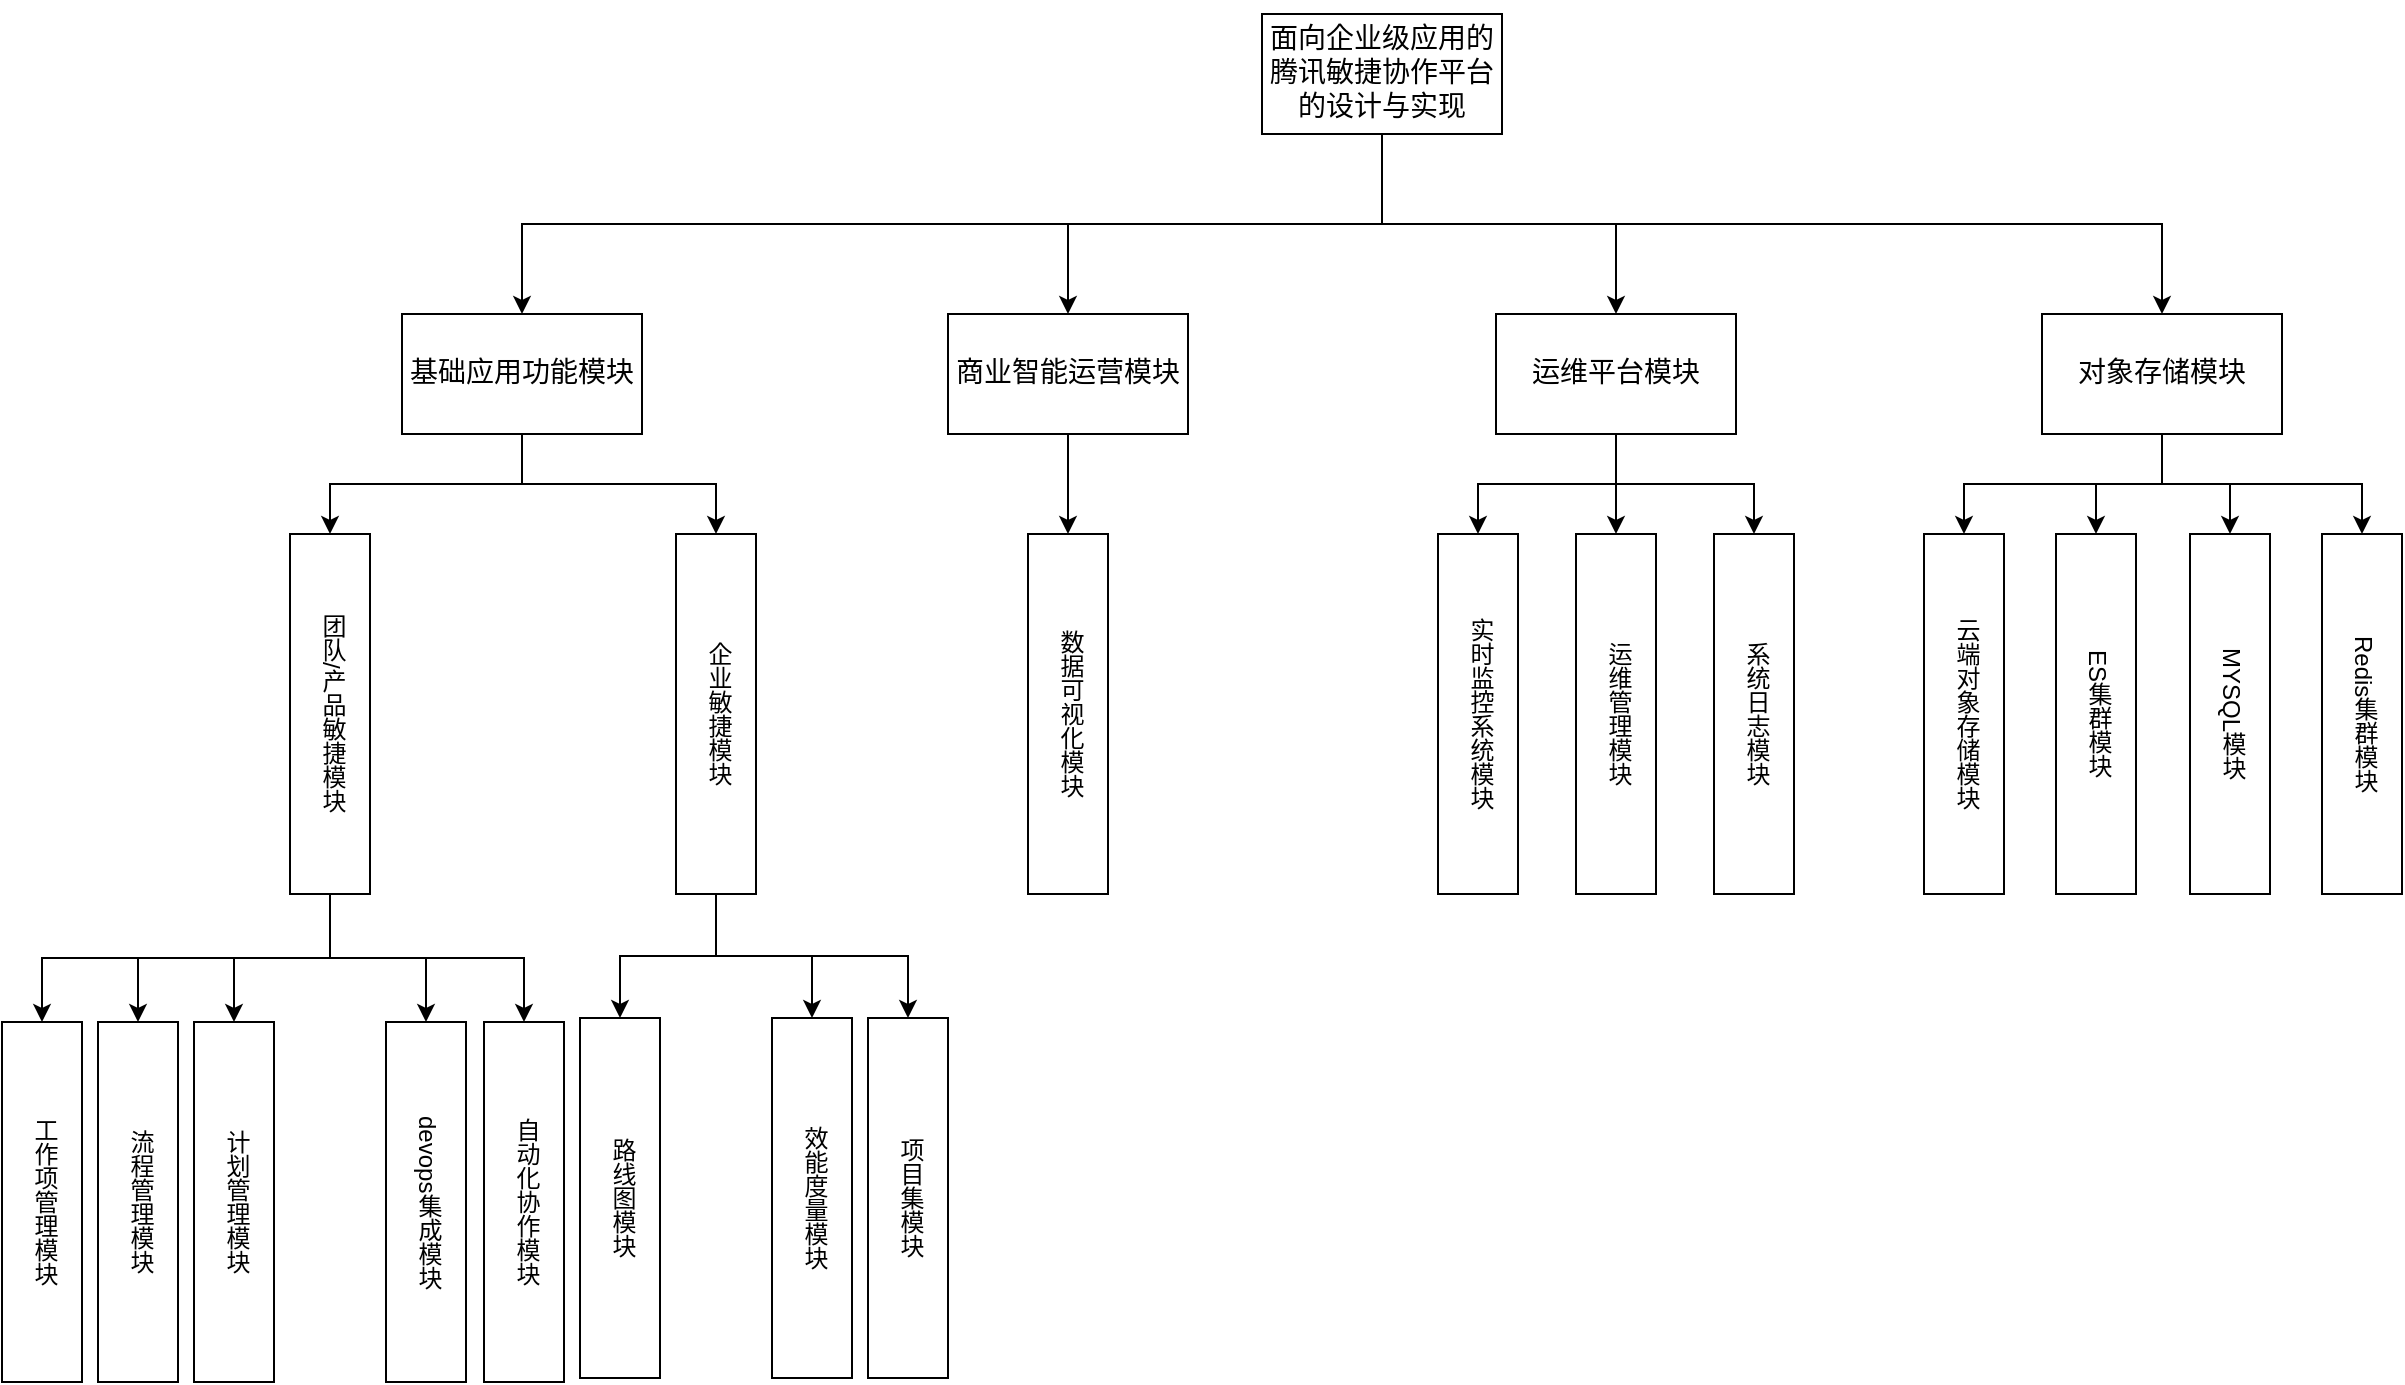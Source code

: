<mxfile version="26.0.11">
  <diagram name="Page-1" id="64zSRsmpCtbbm_WttbOE">
    <mxGraphModel dx="1706" dy="425" grid="0" gridSize="10" guides="1" tooltips="1" connect="1" arrows="1" fold="1" page="0" pageScale="1" pageWidth="850" pageHeight="1100" math="0" shadow="0">
      <root>
        <mxCell id="0" />
        <mxCell id="1" parent="0" />
        <mxCell id="7xRdXNiMv8axmPZANaU4-1" style="edgeStyle=orthogonalEdgeStyle;rounded=0;orthogonalLoop=1;jettySize=auto;html=1;exitX=0.5;exitY=1;exitDx=0;exitDy=0;" parent="1" source="7xRdXNiMv8axmPZANaU4-6" target="7xRdXNiMv8axmPZANaU4-9" edge="1">
          <mxGeometry relative="1" as="geometry" />
        </mxCell>
        <mxCell id="7xRdXNiMv8axmPZANaU4-2" style="edgeStyle=orthogonalEdgeStyle;rounded=0;orthogonalLoop=1;jettySize=auto;html=1;exitX=0.5;exitY=1;exitDx=0;exitDy=0;entryX=0.5;entryY=0;entryDx=0;entryDy=0;" parent="1" source="7xRdXNiMv8axmPZANaU4-6" target="yiRCPFlLoWV72xK7HXJl-2" edge="1">
          <mxGeometry relative="1" as="geometry">
            <mxPoint x="650" y="580" as="targetPoint" />
          </mxGeometry>
        </mxCell>
        <mxCell id="7xRdXNiMv8axmPZANaU4-3" style="edgeStyle=orthogonalEdgeStyle;rounded=0;orthogonalLoop=1;jettySize=auto;html=1;exitX=0.5;exitY=1;exitDx=0;exitDy=0;entryX=0.5;entryY=0;entryDx=0;entryDy=0;" parent="1" source="7xRdXNiMv8axmPZANaU4-6" target="yiRCPFlLoWV72xK7HXJl-1" edge="1">
          <mxGeometry relative="1" as="geometry">
            <mxPoint x="820" y="580" as="targetPoint" />
          </mxGeometry>
        </mxCell>
        <mxCell id="7xRdXNiMv8axmPZANaU4-4" style="edgeStyle=orthogonalEdgeStyle;rounded=0;orthogonalLoop=1;jettySize=auto;html=1;exitX=0.5;exitY=1;exitDx=0;exitDy=0;" parent="1" source="7xRdXNiMv8axmPZANaU4-6" target="7xRdXNiMv8axmPZANaU4-10" edge="1">
          <mxGeometry relative="1" as="geometry" />
        </mxCell>
        <mxCell id="7xRdXNiMv8axmPZANaU4-6" value="&lt;p class=&quot;MsoNormal&quot;&gt;&lt;span style=&quot;mso-spacerun:&#39;yes&#39;;font-family:宋体;mso-bidi-font-family:&#39;Times New Roman&#39;;&#xa;mso-bidi-font-weight:bold;font-size:10.5pt;mso-font-kerning:1.0pt;&quot;&gt;&lt;font face=&quot;宋体&quot;&gt;面向企业级应用的腾讯敏捷协作平台的设计与实现&lt;/font&gt;&lt;/span&gt;&lt;/p&gt;" style="rounded=0;whiteSpace=wrap;html=1;" parent="1" vertex="1">
          <mxGeometry x="430" y="430" width="120" height="60" as="geometry" />
        </mxCell>
        <mxCell id="MPn8QvkwX-wL_JmnHgCd-4" style="edgeStyle=orthogonalEdgeStyle;rounded=0;orthogonalLoop=1;jettySize=auto;html=1;exitX=0.5;exitY=1;exitDx=0;exitDy=0;entryX=0.5;entryY=0;entryDx=0;entryDy=0;" edge="1" parent="1" source="7xRdXNiMv8axmPZANaU4-9" target="yiRCPFlLoWV72xK7HXJl-5">
          <mxGeometry relative="1" as="geometry" />
        </mxCell>
        <mxCell id="MPn8QvkwX-wL_JmnHgCd-6" style="edgeStyle=orthogonalEdgeStyle;rounded=0;orthogonalLoop=1;jettySize=auto;html=1;exitX=0.5;exitY=1;exitDx=0;exitDy=0;entryX=0.5;entryY=0;entryDx=0;entryDy=0;" edge="1" parent="1" source="7xRdXNiMv8axmPZANaU4-9" target="yiRCPFlLoWV72xK7HXJl-7">
          <mxGeometry relative="1" as="geometry" />
        </mxCell>
        <mxCell id="7xRdXNiMv8axmPZANaU4-9" value="&lt;p class=&quot;MsoNormal&quot;&gt;&lt;font face=&quot;宋体&quot;&gt;&lt;span style=&quot;font-size: 14px;&quot;&gt;基础应用功能模块&lt;/span&gt;&lt;/font&gt;&lt;/p&gt;" style="rounded=0;whiteSpace=wrap;html=1;spacing=2;" parent="1" vertex="1">
          <mxGeometry y="580" width="120" height="60" as="geometry" />
        </mxCell>
        <mxCell id="MPn8QvkwX-wL_JmnHgCd-23" style="edgeStyle=orthogonalEdgeStyle;rounded=0;orthogonalLoop=1;jettySize=auto;html=1;exitX=0.5;exitY=1;exitDx=0;exitDy=0;entryX=0.5;entryY=0;entryDx=0;entryDy=0;" edge="1" parent="1" source="7xRdXNiMv8axmPZANaU4-10" target="MPn8QvkwX-wL_JmnHgCd-22">
          <mxGeometry relative="1" as="geometry" />
        </mxCell>
        <mxCell id="7xRdXNiMv8axmPZANaU4-10" value="&lt;p class=&quot;MsoNormal&quot;&gt;&lt;font face=&quot;宋体&quot;&gt;&lt;span style=&quot;font-size: 14px;&quot;&gt;商业智能运营模块&lt;/span&gt;&lt;/font&gt;&lt;/p&gt;" style="rounded=0;whiteSpace=wrap;html=1;spacing=2;" parent="1" vertex="1">
          <mxGeometry x="273" y="580" width="120" height="60" as="geometry" />
        </mxCell>
        <mxCell id="MPn8QvkwX-wL_JmnHgCd-15" style="edgeStyle=orthogonalEdgeStyle;rounded=0;orthogonalLoop=1;jettySize=auto;html=1;exitX=0.5;exitY=1;exitDx=0;exitDy=0;entryX=0.5;entryY=0;entryDx=0;entryDy=0;" edge="1" parent="1" source="yiRCPFlLoWV72xK7HXJl-1" target="yiRCPFlLoWV72xK7HXJl-16">
          <mxGeometry relative="1" as="geometry" />
        </mxCell>
        <mxCell id="MPn8QvkwX-wL_JmnHgCd-16" style="edgeStyle=orthogonalEdgeStyle;rounded=0;orthogonalLoop=1;jettySize=auto;html=1;exitX=0.5;exitY=1;exitDx=0;exitDy=0;entryX=0.5;entryY=0;entryDx=0;entryDy=0;" edge="1" parent="1" source="yiRCPFlLoWV72xK7HXJl-1" target="MPn8QvkwX-wL_JmnHgCd-1">
          <mxGeometry relative="1" as="geometry" />
        </mxCell>
        <mxCell id="MPn8QvkwX-wL_JmnHgCd-17" style="edgeStyle=orthogonalEdgeStyle;rounded=0;orthogonalLoop=1;jettySize=auto;html=1;exitX=0.5;exitY=1;exitDx=0;exitDy=0;entryX=0.5;entryY=0;entryDx=0;entryDy=0;" edge="1" parent="1" source="yiRCPFlLoWV72xK7HXJl-1" target="MPn8QvkwX-wL_JmnHgCd-2">
          <mxGeometry relative="1" as="geometry" />
        </mxCell>
        <mxCell id="MPn8QvkwX-wL_JmnHgCd-18" style="edgeStyle=orthogonalEdgeStyle;rounded=0;orthogonalLoop=1;jettySize=auto;html=1;exitX=0.5;exitY=1;exitDx=0;exitDy=0;entryX=0.5;entryY=0;entryDx=0;entryDy=0;" edge="1" parent="1" source="yiRCPFlLoWV72xK7HXJl-1" target="MPn8QvkwX-wL_JmnHgCd-3">
          <mxGeometry relative="1" as="geometry" />
        </mxCell>
        <mxCell id="yiRCPFlLoWV72xK7HXJl-1" value="&lt;p class=&quot;MsoNormal&quot;&gt;&lt;span style=&quot;mso-spacerun:&#39;yes&#39;;font-family:宋体;mso-bidi-font-family:&#39;Times New Roman&#39;;&lt;br/&gt;mso-bidi-font-weight:bold;font-size:10.5pt;mso-font-kerning:1.0pt;&quot;&gt;&lt;font face=&quot;宋体&quot;&gt;对象存储模块&lt;/font&gt;&lt;/span&gt;&lt;/p&gt;" style="rounded=0;whiteSpace=wrap;html=1;spacing=2;" parent="1" vertex="1">
          <mxGeometry x="820" y="580" width="120" height="60" as="geometry" />
        </mxCell>
        <mxCell id="MPn8QvkwX-wL_JmnHgCd-19" style="edgeStyle=orthogonalEdgeStyle;rounded=0;orthogonalLoop=1;jettySize=auto;html=1;exitX=0.5;exitY=1;exitDx=0;exitDy=0;" edge="1" parent="1" source="yiRCPFlLoWV72xK7HXJl-2" target="yiRCPFlLoWV72xK7HXJl-17">
          <mxGeometry relative="1" as="geometry" />
        </mxCell>
        <mxCell id="MPn8QvkwX-wL_JmnHgCd-20" style="edgeStyle=orthogonalEdgeStyle;rounded=0;orthogonalLoop=1;jettySize=auto;html=1;exitX=0.5;exitY=1;exitDx=0;exitDy=0;entryX=0.5;entryY=0;entryDx=0;entryDy=0;" edge="1" parent="1" source="yiRCPFlLoWV72xK7HXJl-2" target="yiRCPFlLoWV72xK7HXJl-18">
          <mxGeometry relative="1" as="geometry" />
        </mxCell>
        <mxCell id="MPn8QvkwX-wL_JmnHgCd-21" style="edgeStyle=orthogonalEdgeStyle;rounded=0;orthogonalLoop=1;jettySize=auto;html=1;exitX=0.5;exitY=1;exitDx=0;exitDy=0;entryX=0.5;entryY=0;entryDx=0;entryDy=0;" edge="1" parent="1" source="yiRCPFlLoWV72xK7HXJl-2" target="yiRCPFlLoWV72xK7HXJl-19">
          <mxGeometry relative="1" as="geometry" />
        </mxCell>
        <mxCell id="yiRCPFlLoWV72xK7HXJl-2" value="&lt;p class=&quot;MsoNormal&quot;&gt;&lt;span style=&quot;mso-spacerun:&#39;yes&#39;;font-family:宋体;mso-bidi-font-family:&#39;Times New Roman&#39;;&lt;br/&gt;mso-bidi-font-weight:bold;font-size:10.5pt;mso-font-kerning:1.0pt;&quot;&gt;&lt;font face=&quot;宋体&quot;&gt;运维平台模块&lt;/font&gt;&lt;/span&gt;&lt;/p&gt;" style="rounded=0;whiteSpace=wrap;html=1;spacing=2;" parent="1" vertex="1">
          <mxGeometry x="547" y="580" width="120" height="60" as="geometry" />
        </mxCell>
        <mxCell id="MPn8QvkwX-wL_JmnHgCd-7" style="edgeStyle=orthogonalEdgeStyle;rounded=0;orthogonalLoop=1;jettySize=auto;html=1;exitX=0.5;exitY=1;exitDx=0;exitDy=0;entryX=0.5;entryY=0;entryDx=0;entryDy=0;" edge="1" parent="1" source="yiRCPFlLoWV72xK7HXJl-5" target="yiRCPFlLoWV72xK7HXJl-8">
          <mxGeometry relative="1" as="geometry" />
        </mxCell>
        <mxCell id="MPn8QvkwX-wL_JmnHgCd-8" style="edgeStyle=orthogonalEdgeStyle;rounded=0;orthogonalLoop=1;jettySize=auto;html=1;exitX=0.5;exitY=1;exitDx=0;exitDy=0;" edge="1" parent="1" source="yiRCPFlLoWV72xK7HXJl-5" target="yiRCPFlLoWV72xK7HXJl-9">
          <mxGeometry relative="1" as="geometry" />
        </mxCell>
        <mxCell id="MPn8QvkwX-wL_JmnHgCd-9" style="edgeStyle=orthogonalEdgeStyle;rounded=0;orthogonalLoop=1;jettySize=auto;html=1;exitX=0.5;exitY=1;exitDx=0;exitDy=0;entryX=0.5;entryY=0;entryDx=0;entryDy=0;" edge="1" parent="1" source="yiRCPFlLoWV72xK7HXJl-5" target="yiRCPFlLoWV72xK7HXJl-10">
          <mxGeometry relative="1" as="geometry" />
        </mxCell>
        <mxCell id="MPn8QvkwX-wL_JmnHgCd-10" style="edgeStyle=orthogonalEdgeStyle;rounded=0;orthogonalLoop=1;jettySize=auto;html=1;exitX=0.5;exitY=1;exitDx=0;exitDy=0;entryX=0.5;entryY=0;entryDx=0;entryDy=0;" edge="1" parent="1" source="yiRCPFlLoWV72xK7HXJl-5" target="yiRCPFlLoWV72xK7HXJl-14">
          <mxGeometry relative="1" as="geometry" />
        </mxCell>
        <mxCell id="MPn8QvkwX-wL_JmnHgCd-11" style="edgeStyle=orthogonalEdgeStyle;rounded=0;orthogonalLoop=1;jettySize=auto;html=1;exitX=0.5;exitY=1;exitDx=0;exitDy=0;entryX=0.5;entryY=0;entryDx=0;entryDy=0;" edge="1" parent="1" source="yiRCPFlLoWV72xK7HXJl-5" target="yiRCPFlLoWV72xK7HXJl-15">
          <mxGeometry relative="1" as="geometry" />
        </mxCell>
        <mxCell id="yiRCPFlLoWV72xK7HXJl-5" value="团队/产品敏捷模块" style="rounded=0;whiteSpace=wrap;html=1;textDirection=vertical-rl;" parent="1" vertex="1">
          <mxGeometry x="-56" y="690" width="40" height="180" as="geometry" />
        </mxCell>
        <mxCell id="MPn8QvkwX-wL_JmnHgCd-12" style="edgeStyle=orthogonalEdgeStyle;rounded=0;orthogonalLoop=1;jettySize=auto;html=1;exitX=0.5;exitY=1;exitDx=0;exitDy=0;entryX=0.5;entryY=0;entryDx=0;entryDy=0;" edge="1" parent="1" source="yiRCPFlLoWV72xK7HXJl-7" target="yiRCPFlLoWV72xK7HXJl-11">
          <mxGeometry relative="1" as="geometry" />
        </mxCell>
        <mxCell id="MPn8QvkwX-wL_JmnHgCd-13" style="edgeStyle=orthogonalEdgeStyle;rounded=0;orthogonalLoop=1;jettySize=auto;html=1;exitX=0.5;exitY=1;exitDx=0;exitDy=0;entryX=0.5;entryY=0;entryDx=0;entryDy=0;" edge="1" parent="1" source="yiRCPFlLoWV72xK7HXJl-7" target="yiRCPFlLoWV72xK7HXJl-12">
          <mxGeometry relative="1" as="geometry" />
        </mxCell>
        <mxCell id="MPn8QvkwX-wL_JmnHgCd-14" style="edgeStyle=orthogonalEdgeStyle;rounded=0;orthogonalLoop=1;jettySize=auto;html=1;exitX=0.5;exitY=1;exitDx=0;exitDy=0;entryX=0.5;entryY=0;entryDx=0;entryDy=0;" edge="1" parent="1" source="yiRCPFlLoWV72xK7HXJl-7" target="yiRCPFlLoWV72xK7HXJl-13">
          <mxGeometry relative="1" as="geometry" />
        </mxCell>
        <mxCell id="yiRCPFlLoWV72xK7HXJl-7" value="企业敏捷模块" style="rounded=0;whiteSpace=wrap;html=1;textDirection=vertical-rl;" parent="1" vertex="1">
          <mxGeometry x="137" y="690" width="40" height="180" as="geometry" />
        </mxCell>
        <mxCell id="yiRCPFlLoWV72xK7HXJl-8" value="工作项管理模块" style="rounded=0;whiteSpace=wrap;html=1;textDirection=vertical-rl;" parent="1" vertex="1">
          <mxGeometry x="-200" y="934" width="40" height="180" as="geometry" />
        </mxCell>
        <mxCell id="yiRCPFlLoWV72xK7HXJl-9" value="流程管理模块" style="rounded=0;whiteSpace=wrap;html=1;textDirection=vertical-rl;" parent="1" vertex="1">
          <mxGeometry x="-152" y="934" width="40" height="180" as="geometry" />
        </mxCell>
        <mxCell id="yiRCPFlLoWV72xK7HXJl-10" value="计划管理模块" style="rounded=0;whiteSpace=wrap;html=1;textDirection=vertical-rl;" parent="1" vertex="1">
          <mxGeometry x="-104" y="934" width="40" height="180" as="geometry" />
        </mxCell>
        <mxCell id="yiRCPFlLoWV72xK7HXJl-11" value="路线图模块" style="rounded=0;whiteSpace=wrap;html=1;textDirection=vertical-rl;" parent="1" vertex="1">
          <mxGeometry x="89" y="932" width="40" height="180" as="geometry" />
        </mxCell>
        <mxCell id="yiRCPFlLoWV72xK7HXJl-12" value="效能度量模块" style="rounded=0;whiteSpace=wrap;html=1;textDirection=vertical-rl;" parent="1" vertex="1">
          <mxGeometry x="185" y="932" width="40" height="180" as="geometry" />
        </mxCell>
        <mxCell id="yiRCPFlLoWV72xK7HXJl-13" value="项目集模块" style="rounded=0;whiteSpace=wrap;html=1;textDirection=vertical-rl;" parent="1" vertex="1">
          <mxGeometry x="233" y="932" width="40" height="180" as="geometry" />
        </mxCell>
        <mxCell id="yiRCPFlLoWV72xK7HXJl-14" value="devops集成模块" style="rounded=0;whiteSpace=wrap;html=1;textDirection=vertical-rl;" parent="1" vertex="1">
          <mxGeometry x="-8" y="934" width="40" height="180" as="geometry" />
        </mxCell>
        <mxCell id="yiRCPFlLoWV72xK7HXJl-15" value="自动化协作模块" style="rounded=0;whiteSpace=wrap;html=1;textDirection=vertical-rl;" parent="1" vertex="1">
          <mxGeometry x="41" y="934" width="40" height="180" as="geometry" />
        </mxCell>
        <mxCell id="yiRCPFlLoWV72xK7HXJl-16" value="云端对象存储模块" style="rounded=0;whiteSpace=wrap;html=1;textDirection=vertical-rl;" parent="1" vertex="1">
          <mxGeometry x="761" y="690" width="40" height="180" as="geometry" />
        </mxCell>
        <mxCell id="yiRCPFlLoWV72xK7HXJl-17" value="实时监控系统模块" style="rounded=0;whiteSpace=wrap;html=1;textDirection=vertical-rl;" parent="1" vertex="1">
          <mxGeometry x="518" y="690" width="40" height="180" as="geometry" />
        </mxCell>
        <mxCell id="yiRCPFlLoWV72xK7HXJl-18" value="运维管理模块" style="rounded=0;whiteSpace=wrap;html=1;textDirection=vertical-rl;" parent="1" vertex="1">
          <mxGeometry x="587" y="690" width="40" height="180" as="geometry" />
        </mxCell>
        <mxCell id="yiRCPFlLoWV72xK7HXJl-19" value="系统日志模块" style="rounded=0;whiteSpace=wrap;html=1;textDirection=vertical-rl;" parent="1" vertex="1">
          <mxGeometry x="656" y="690" width="40" height="180" as="geometry" />
        </mxCell>
        <mxCell id="MPn8QvkwX-wL_JmnHgCd-1" value="ES集群模块" style="rounded=0;whiteSpace=wrap;html=1;textDirection=vertical-rl;" vertex="1" parent="1">
          <mxGeometry x="827" y="690" width="40" height="180" as="geometry" />
        </mxCell>
        <mxCell id="MPn8QvkwX-wL_JmnHgCd-2" value="MYSQL模块" style="rounded=0;whiteSpace=wrap;html=1;textDirection=vertical-rl;" vertex="1" parent="1">
          <mxGeometry x="894" y="690" width="40" height="180" as="geometry" />
        </mxCell>
        <mxCell id="MPn8QvkwX-wL_JmnHgCd-3" value="Redis集群模块" style="rounded=0;whiteSpace=wrap;html=1;textDirection=vertical-rl;" vertex="1" parent="1">
          <mxGeometry x="960" y="690" width="40" height="180" as="geometry" />
        </mxCell>
        <mxCell id="MPn8QvkwX-wL_JmnHgCd-22" value="数据可视化模块" style="rounded=0;whiteSpace=wrap;html=1;textDirection=vertical-rl;" vertex="1" parent="1">
          <mxGeometry x="313" y="690" width="40" height="180" as="geometry" />
        </mxCell>
      </root>
    </mxGraphModel>
  </diagram>
</mxfile>

